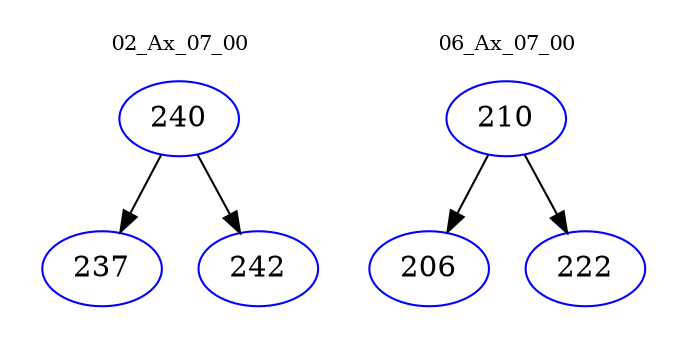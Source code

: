 digraph{
subgraph cluster_0 {
color = white
label = "02_Ax_07_00";
fontsize=10;
T0_240 [label="240", color="blue"]
T0_240 -> T0_237 [color="black"]
T0_237 [label="237", color="blue"]
T0_240 -> T0_242 [color="black"]
T0_242 [label="242", color="blue"]
}
subgraph cluster_1 {
color = white
label = "06_Ax_07_00";
fontsize=10;
T1_210 [label="210", color="blue"]
T1_210 -> T1_206 [color="black"]
T1_206 [label="206", color="blue"]
T1_210 -> T1_222 [color="black"]
T1_222 [label="222", color="blue"]
}
}
